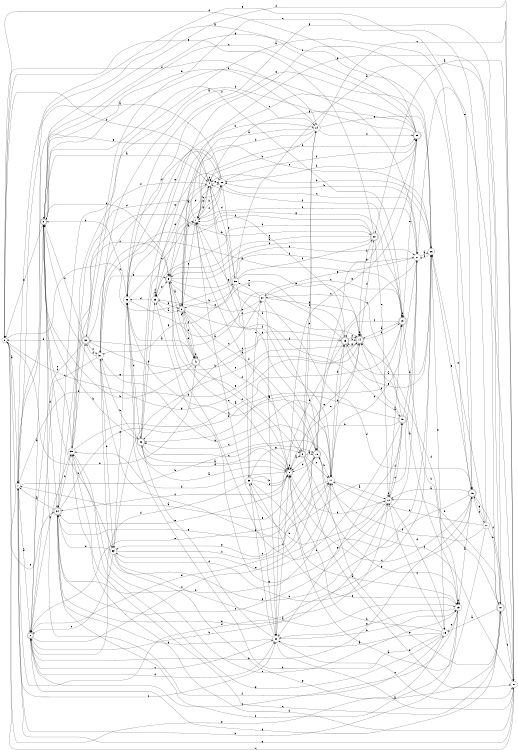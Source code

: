 digraph n34_1 {
__start0 [label="" shape="none"];

rankdir=LR;
size="8,5";

s0 [style="filled", color="black", fillcolor="white" shape="circle", label="0"];
s1 [style="filled", color="black", fillcolor="white" shape="circle", label="1"];
s2 [style="rounded,filled", color="black", fillcolor="white" shape="doublecircle", label="2"];
s3 [style="rounded,filled", color="black", fillcolor="white" shape="doublecircle", label="3"];
s4 [style="filled", color="black", fillcolor="white" shape="circle", label="4"];
s5 [style="rounded,filled", color="black", fillcolor="white" shape="doublecircle", label="5"];
s6 [style="rounded,filled", color="black", fillcolor="white" shape="doublecircle", label="6"];
s7 [style="filled", color="black", fillcolor="white" shape="circle", label="7"];
s8 [style="rounded,filled", color="black", fillcolor="white" shape="doublecircle", label="8"];
s9 [style="rounded,filled", color="black", fillcolor="white" shape="doublecircle", label="9"];
s10 [style="rounded,filled", color="black", fillcolor="white" shape="doublecircle", label="10"];
s11 [style="filled", color="black", fillcolor="white" shape="circle", label="11"];
s12 [style="filled", color="black", fillcolor="white" shape="circle", label="12"];
s13 [style="rounded,filled", color="black", fillcolor="white" shape="doublecircle", label="13"];
s14 [style="rounded,filled", color="black", fillcolor="white" shape="doublecircle", label="14"];
s15 [style="filled", color="black", fillcolor="white" shape="circle", label="15"];
s16 [style="rounded,filled", color="black", fillcolor="white" shape="doublecircle", label="16"];
s17 [style="filled", color="black", fillcolor="white" shape="circle", label="17"];
s18 [style="rounded,filled", color="black", fillcolor="white" shape="doublecircle", label="18"];
s19 [style="filled", color="black", fillcolor="white" shape="circle", label="19"];
s20 [style="filled", color="black", fillcolor="white" shape="circle", label="20"];
s21 [style="filled", color="black", fillcolor="white" shape="circle", label="21"];
s22 [style="rounded,filled", color="black", fillcolor="white" shape="doublecircle", label="22"];
s23 [style="filled", color="black", fillcolor="white" shape="circle", label="23"];
s24 [style="filled", color="black", fillcolor="white" shape="circle", label="24"];
s25 [style="rounded,filled", color="black", fillcolor="white" shape="doublecircle", label="25"];
s26 [style="filled", color="black", fillcolor="white" shape="circle", label="26"];
s27 [style="filled", color="black", fillcolor="white" shape="circle", label="27"];
s28 [style="filled", color="black", fillcolor="white" shape="circle", label="28"];
s29 [style="rounded,filled", color="black", fillcolor="white" shape="doublecircle", label="29"];
s30 [style="rounded,filled", color="black", fillcolor="white" shape="doublecircle", label="30"];
s31 [style="filled", color="black", fillcolor="white" shape="circle", label="31"];
s32 [style="rounded,filled", color="black", fillcolor="white" shape="doublecircle", label="32"];
s33 [style="filled", color="black", fillcolor="white" shape="circle", label="33"];
s34 [style="rounded,filled", color="black", fillcolor="white" shape="doublecircle", label="34"];
s35 [style="filled", color="black", fillcolor="white" shape="circle", label="35"];
s36 [style="filled", color="black", fillcolor="white" shape="circle", label="36"];
s37 [style="filled", color="black", fillcolor="white" shape="circle", label="37"];
s38 [style="filled", color="black", fillcolor="white" shape="circle", label="38"];
s39 [style="filled", color="black", fillcolor="white" shape="circle", label="39"];
s40 [style="rounded,filled", color="black", fillcolor="white" shape="doublecircle", label="40"];
s41 [style="rounded,filled", color="black", fillcolor="white" shape="doublecircle", label="41"];
s0 -> s1 [label="a"];
s0 -> s41 [label="b"];
s0 -> s34 [label="c"];
s0 -> s24 [label="d"];
s0 -> s19 [label="e"];
s0 -> s38 [label="f"];
s0 -> s14 [label="g"];
s1 -> s2 [label="a"];
s1 -> s11 [label="b"];
s1 -> s20 [label="c"];
s1 -> s14 [label="d"];
s1 -> s16 [label="e"];
s1 -> s28 [label="f"];
s1 -> s4 [label="g"];
s2 -> s3 [label="a"];
s2 -> s12 [label="b"];
s2 -> s20 [label="c"];
s2 -> s20 [label="d"];
s2 -> s11 [label="e"];
s2 -> s11 [label="f"];
s2 -> s18 [label="g"];
s3 -> s4 [label="a"];
s3 -> s33 [label="b"];
s3 -> s5 [label="c"];
s3 -> s34 [label="d"];
s3 -> s0 [label="e"];
s3 -> s13 [label="f"];
s3 -> s28 [label="g"];
s4 -> s5 [label="a"];
s4 -> s0 [label="b"];
s4 -> s4 [label="c"];
s4 -> s10 [label="d"];
s4 -> s26 [label="e"];
s4 -> s35 [label="f"];
s4 -> s10 [label="g"];
s5 -> s6 [label="a"];
s5 -> s41 [label="b"];
s5 -> s8 [label="c"];
s5 -> s26 [label="d"];
s5 -> s9 [label="e"];
s5 -> s27 [label="f"];
s5 -> s27 [label="g"];
s6 -> s7 [label="a"];
s6 -> s26 [label="b"];
s6 -> s41 [label="c"];
s6 -> s9 [label="d"];
s6 -> s41 [label="e"];
s6 -> s40 [label="f"];
s6 -> s7 [label="g"];
s7 -> s8 [label="a"];
s7 -> s25 [label="b"];
s7 -> s29 [label="c"];
s7 -> s34 [label="d"];
s7 -> s4 [label="e"];
s7 -> s26 [label="f"];
s7 -> s4 [label="g"];
s8 -> s9 [label="a"];
s8 -> s12 [label="b"];
s8 -> s34 [label="c"];
s8 -> s35 [label="d"];
s8 -> s34 [label="e"];
s8 -> s8 [label="f"];
s8 -> s25 [label="g"];
s9 -> s10 [label="a"];
s9 -> s24 [label="b"];
s9 -> s14 [label="c"];
s9 -> s21 [label="d"];
s9 -> s11 [label="e"];
s9 -> s24 [label="f"];
s9 -> s15 [label="g"];
s10 -> s1 [label="a"];
s10 -> s11 [label="b"];
s10 -> s32 [label="c"];
s10 -> s8 [label="d"];
s10 -> s2 [label="e"];
s10 -> s6 [label="f"];
s10 -> s25 [label="g"];
s11 -> s12 [label="a"];
s11 -> s29 [label="b"];
s11 -> s36 [label="c"];
s11 -> s29 [label="d"];
s11 -> s33 [label="e"];
s11 -> s7 [label="f"];
s11 -> s31 [label="g"];
s12 -> s13 [label="a"];
s12 -> s7 [label="b"];
s12 -> s40 [label="c"];
s12 -> s19 [label="d"];
s12 -> s12 [label="e"];
s12 -> s40 [label="f"];
s12 -> s23 [label="g"];
s13 -> s14 [label="a"];
s13 -> s15 [label="b"];
s13 -> s29 [label="c"];
s13 -> s13 [label="d"];
s13 -> s25 [label="e"];
s13 -> s4 [label="f"];
s13 -> s7 [label="g"];
s14 -> s15 [label="a"];
s14 -> s14 [label="b"];
s14 -> s33 [label="c"];
s14 -> s22 [label="d"];
s14 -> s8 [label="e"];
s14 -> s13 [label="f"];
s14 -> s29 [label="g"];
s15 -> s16 [label="a"];
s15 -> s1 [label="b"];
s15 -> s2 [label="c"];
s15 -> s15 [label="d"];
s15 -> s39 [label="e"];
s15 -> s34 [label="f"];
s15 -> s20 [label="g"];
s16 -> s12 [label="a"];
s16 -> s2 [label="b"];
s16 -> s8 [label="c"];
s16 -> s17 [label="d"];
s16 -> s5 [label="e"];
s16 -> s21 [label="f"];
s16 -> s28 [label="g"];
s17 -> s8 [label="a"];
s17 -> s18 [label="b"];
s17 -> s30 [label="c"];
s17 -> s11 [label="d"];
s17 -> s28 [label="e"];
s17 -> s10 [label="f"];
s17 -> s16 [label="g"];
s18 -> s19 [label="a"];
s18 -> s12 [label="b"];
s18 -> s35 [label="c"];
s18 -> s14 [label="d"];
s18 -> s10 [label="e"];
s18 -> s21 [label="f"];
s18 -> s6 [label="g"];
s19 -> s20 [label="a"];
s19 -> s8 [label="b"];
s19 -> s12 [label="c"];
s19 -> s36 [label="d"];
s19 -> s15 [label="e"];
s19 -> s3 [label="f"];
s19 -> s35 [label="g"];
s20 -> s21 [label="a"];
s20 -> s15 [label="b"];
s20 -> s21 [label="c"];
s20 -> s32 [label="d"];
s20 -> s39 [label="e"];
s20 -> s8 [label="f"];
s20 -> s34 [label="g"];
s21 -> s22 [label="a"];
s21 -> s35 [label="b"];
s21 -> s0 [label="c"];
s21 -> s11 [label="d"];
s21 -> s27 [label="e"];
s21 -> s3 [label="f"];
s21 -> s1 [label="g"];
s22 -> s5 [label="a"];
s22 -> s14 [label="b"];
s22 -> s12 [label="c"];
s22 -> s23 [label="d"];
s22 -> s5 [label="e"];
s22 -> s31 [label="f"];
s22 -> s0 [label="g"];
s23 -> s6 [label="a"];
s23 -> s24 [label="b"];
s23 -> s23 [label="c"];
s23 -> s36 [label="d"];
s23 -> s5 [label="e"];
s23 -> s23 [label="f"];
s23 -> s6 [label="g"];
s24 -> s6 [label="a"];
s24 -> s4 [label="b"];
s24 -> s21 [label="c"];
s24 -> s7 [label="d"];
s24 -> s3 [label="e"];
s24 -> s25 [label="f"];
s24 -> s28 [label="g"];
s25 -> s1 [label="a"];
s25 -> s26 [label="b"];
s25 -> s3 [label="c"];
s25 -> s0 [label="d"];
s25 -> s36 [label="e"];
s25 -> s34 [label="f"];
s25 -> s4 [label="g"];
s26 -> s1 [label="a"];
s26 -> s7 [label="b"];
s26 -> s27 [label="c"];
s26 -> s31 [label="d"];
s26 -> s36 [label="e"];
s26 -> s25 [label="f"];
s26 -> s38 [label="g"];
s27 -> s28 [label="a"];
s27 -> s31 [label="b"];
s27 -> s10 [label="c"];
s27 -> s11 [label="d"];
s27 -> s7 [label="e"];
s27 -> s3 [label="f"];
s27 -> s37 [label="g"];
s28 -> s29 [label="a"];
s28 -> s26 [label="b"];
s28 -> s23 [label="c"];
s28 -> s4 [label="d"];
s28 -> s36 [label="e"];
s28 -> s27 [label="f"];
s28 -> s19 [label="g"];
s29 -> s30 [label="a"];
s29 -> s14 [label="b"];
s29 -> s32 [label="c"];
s29 -> s14 [label="d"];
s29 -> s23 [label="e"];
s29 -> s20 [label="f"];
s29 -> s28 [label="g"];
s30 -> s16 [label="a"];
s30 -> s29 [label="b"];
s30 -> s31 [label="c"];
s30 -> s0 [label="d"];
s30 -> s2 [label="e"];
s30 -> s3 [label="f"];
s30 -> s13 [label="g"];
s31 -> s24 [label="a"];
s31 -> s32 [label="b"];
s31 -> s2 [label="c"];
s31 -> s33 [label="d"];
s31 -> s5 [label="e"];
s31 -> s30 [label="f"];
s31 -> s28 [label="g"];
s32 -> s8 [label="a"];
s32 -> s3 [label="b"];
s32 -> s10 [label="c"];
s32 -> s8 [label="d"];
s32 -> s4 [label="e"];
s32 -> s16 [label="f"];
s32 -> s23 [label="g"];
s33 -> s15 [label="a"];
s33 -> s16 [label="b"];
s33 -> s2 [label="c"];
s33 -> s34 [label="d"];
s33 -> s36 [label="e"];
s33 -> s11 [label="f"];
s33 -> s18 [label="g"];
s34 -> s1 [label="a"];
s34 -> s35 [label="b"];
s34 -> s27 [label="c"];
s34 -> s11 [label="d"];
s34 -> s12 [label="e"];
s34 -> s13 [label="f"];
s34 -> s10 [label="g"];
s35 -> s13 [label="a"];
s35 -> s22 [label="b"];
s35 -> s5 [label="c"];
s35 -> s30 [label="d"];
s35 -> s15 [label="e"];
s35 -> s3 [label="f"];
s35 -> s2 [label="g"];
s36 -> s8 [label="a"];
s36 -> s3 [label="b"];
s36 -> s7 [label="c"];
s36 -> s32 [label="d"];
s36 -> s26 [label="e"];
s36 -> s14 [label="f"];
s36 -> s18 [label="g"];
s37 -> s38 [label="a"];
s37 -> s20 [label="b"];
s37 -> s13 [label="c"];
s37 -> s16 [label="d"];
s37 -> s5 [label="e"];
s37 -> s14 [label="f"];
s37 -> s7 [label="g"];
s38 -> s18 [label="a"];
s38 -> s6 [label="b"];
s38 -> s39 [label="c"];
s38 -> s4 [label="d"];
s38 -> s14 [label="e"];
s38 -> s22 [label="f"];
s38 -> s31 [label="g"];
s39 -> s15 [label="a"];
s39 -> s8 [label="b"];
s39 -> s37 [label="c"];
s39 -> s2 [label="d"];
s39 -> s20 [label="e"];
s39 -> s8 [label="f"];
s39 -> s9 [label="g"];
s40 -> s32 [label="a"];
s40 -> s8 [label="b"];
s40 -> s37 [label="c"];
s40 -> s27 [label="d"];
s40 -> s33 [label="e"];
s40 -> s14 [label="f"];
s40 -> s20 [label="g"];
s41 -> s36 [label="a"];
s41 -> s3 [label="b"];
s41 -> s37 [label="c"];
s41 -> s41 [label="d"];
s41 -> s6 [label="e"];
s41 -> s8 [label="f"];
s41 -> s3 [label="g"];

}